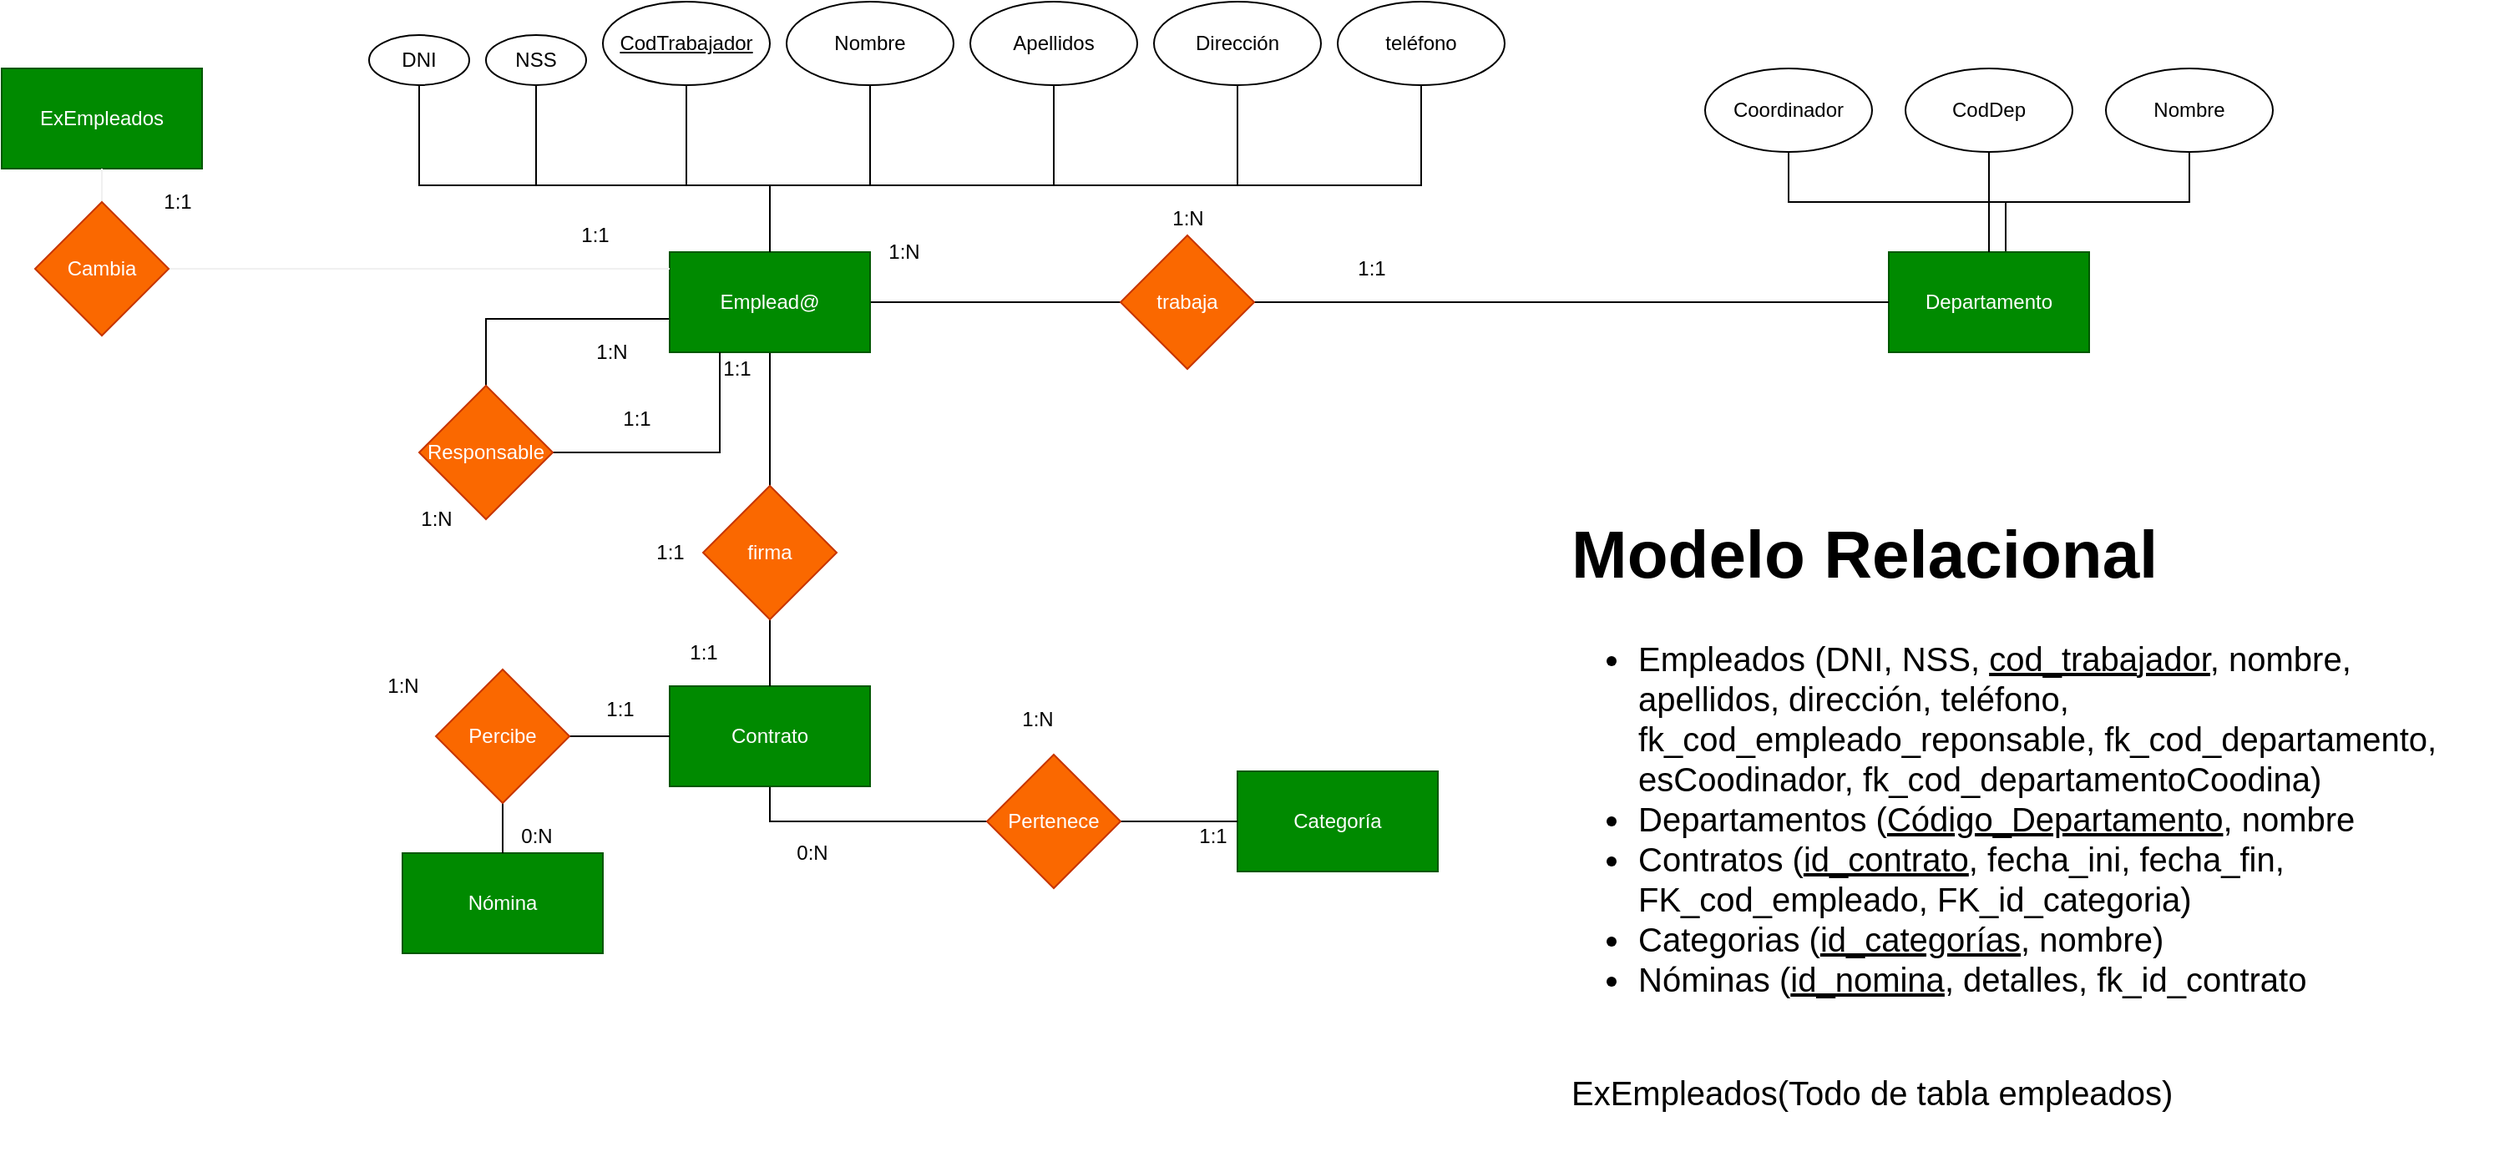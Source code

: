 <mxfile version="13.9.9" type="device"><diagram id="tZ72M_YG41W_KunTO1Na" name="Página-1"><mxGraphModel dx="2032" dy="1865" grid="1" gridSize="10" guides="1" tooltips="1" connect="1" arrows="1" fold="1" page="1" pageScale="1" pageWidth="827" pageHeight="1169" math="0" shadow="0"><root><mxCell id="0"/><mxCell id="1" parent="0"/><mxCell id="M_I3L9wxP3eHQN6zb4II-1" style="edgeStyle=orthogonalEdgeStyle;rounded=0;orthogonalLoop=1;jettySize=auto;html=1;exitX=0;exitY=0.5;exitDx=0;exitDy=0;endArrow=none;endFill=0;" edge="1" parent="1" source="M_I3L9wxP3eHQN6zb4II-4" target="M_I3L9wxP3eHQN6zb4II-27"><mxGeometry relative="1" as="geometry"><Array as="points"><mxPoint x="340" y="180"/><mxPoint x="230" y="180"/></Array></mxGeometry></mxCell><mxCell id="M_I3L9wxP3eHQN6zb4II-2" style="edgeStyle=orthogonalEdgeStyle;rounded=0;orthogonalLoop=1;jettySize=auto;html=1;exitX=1;exitY=0.5;exitDx=0;exitDy=0;endArrow=none;endFill=0;" edge="1" parent="1" source="M_I3L9wxP3eHQN6zb4II-4" target="M_I3L9wxP3eHQN6zb4II-29"><mxGeometry relative="1" as="geometry"/></mxCell><mxCell id="M_I3L9wxP3eHQN6zb4II-3" style="edgeStyle=orthogonalEdgeStyle;rounded=0;orthogonalLoop=1;jettySize=auto;html=1;exitX=0.5;exitY=1;exitDx=0;exitDy=0;endArrow=none;endFill=0;" edge="1" parent="1" source="M_I3L9wxP3eHQN6zb4II-4" target="M_I3L9wxP3eHQN6zb4II-33"><mxGeometry relative="1" as="geometry"><mxPoint x="400" y="280" as="targetPoint"/></mxGeometry></mxCell><mxCell id="M_I3L9wxP3eHQN6zb4II-4" value="Emplead@" style="rounded=0;whiteSpace=wrap;html=1;fillColor=#008a00;strokeColor=#005700;fontColor=#ffffff;" vertex="1" parent="1"><mxGeometry x="340" y="140" width="120" height="60" as="geometry"/></mxCell><mxCell id="M_I3L9wxP3eHQN6zb4II-5" style="edgeStyle=orthogonalEdgeStyle;rounded=0;orthogonalLoop=1;jettySize=auto;html=1;exitX=0.5;exitY=1;exitDx=0;exitDy=0;endArrow=none;endFill=0;" edge="1" parent="1" source="M_I3L9wxP3eHQN6zb4II-6" target="M_I3L9wxP3eHQN6zb4II-4"><mxGeometry relative="1" as="geometry"><Array as="points"><mxPoint x="190" y="100"/><mxPoint x="400" y="100"/></Array></mxGeometry></mxCell><mxCell id="M_I3L9wxP3eHQN6zb4II-6" value="DNI" style="ellipse;whiteSpace=wrap;html=1;" vertex="1" parent="1"><mxGeometry x="160" y="10" width="60" height="30" as="geometry"/></mxCell><mxCell id="M_I3L9wxP3eHQN6zb4II-7" style="edgeStyle=orthogonalEdgeStyle;rounded=0;orthogonalLoop=1;jettySize=auto;html=1;exitX=0.5;exitY=1;exitDx=0;exitDy=0;endArrow=none;endFill=0;" edge="1" parent="1" source="M_I3L9wxP3eHQN6zb4II-8" target="M_I3L9wxP3eHQN6zb4II-4"><mxGeometry relative="1" as="geometry"><Array as="points"><mxPoint x="260" y="100"/><mxPoint x="400" y="100"/></Array></mxGeometry></mxCell><mxCell id="M_I3L9wxP3eHQN6zb4II-8" value="NSS" style="ellipse;whiteSpace=wrap;html=1;" vertex="1" parent="1"><mxGeometry x="230" y="10" width="60" height="30" as="geometry"/></mxCell><mxCell id="M_I3L9wxP3eHQN6zb4II-9" style="edgeStyle=orthogonalEdgeStyle;rounded=0;orthogonalLoop=1;jettySize=auto;html=1;exitX=0.5;exitY=1;exitDx=0;exitDy=0;endArrow=none;endFill=0;" edge="1" parent="1" source="M_I3L9wxP3eHQN6zb4II-10" target="M_I3L9wxP3eHQN6zb4II-4"><mxGeometry relative="1" as="geometry"><Array as="points"><mxPoint x="350" y="100"/><mxPoint x="400" y="100"/></Array></mxGeometry></mxCell><mxCell id="M_I3L9wxP3eHQN6zb4II-10" value="&lt;u&gt;CodTrabajador&lt;/u&gt;" style="ellipse;whiteSpace=wrap;html=1;" vertex="1" parent="1"><mxGeometry x="300" y="-10" width="100" height="50" as="geometry"/></mxCell><mxCell id="M_I3L9wxP3eHQN6zb4II-11" style="edgeStyle=orthogonalEdgeStyle;rounded=0;orthogonalLoop=1;jettySize=auto;html=1;exitX=0.5;exitY=1;exitDx=0;exitDy=0;endArrow=none;endFill=0;" edge="1" parent="1" source="M_I3L9wxP3eHQN6zb4II-12" target="M_I3L9wxP3eHQN6zb4II-4"><mxGeometry relative="1" as="geometry"><Array as="points"><mxPoint x="460" y="100"/><mxPoint x="400" y="100"/></Array></mxGeometry></mxCell><mxCell id="M_I3L9wxP3eHQN6zb4II-12" value="Nombre" style="ellipse;whiteSpace=wrap;html=1;" vertex="1" parent="1"><mxGeometry x="410" y="-10" width="100" height="50" as="geometry"/></mxCell><mxCell id="M_I3L9wxP3eHQN6zb4II-13" style="edgeStyle=orthogonalEdgeStyle;rounded=0;orthogonalLoop=1;jettySize=auto;html=1;exitX=0.5;exitY=1;exitDx=0;exitDy=0;endArrow=none;endFill=0;" edge="1" parent="1" source="M_I3L9wxP3eHQN6zb4II-14" target="M_I3L9wxP3eHQN6zb4II-4"><mxGeometry relative="1" as="geometry"><Array as="points"><mxPoint x="570" y="100"/><mxPoint x="400" y="100"/></Array></mxGeometry></mxCell><mxCell id="M_I3L9wxP3eHQN6zb4II-14" value="Apellidos" style="ellipse;whiteSpace=wrap;html=1;" vertex="1" parent="1"><mxGeometry x="520" y="-10" width="100" height="50" as="geometry"/></mxCell><mxCell id="M_I3L9wxP3eHQN6zb4II-15" style="edgeStyle=orthogonalEdgeStyle;rounded=0;orthogonalLoop=1;jettySize=auto;html=1;exitX=0.5;exitY=1;exitDx=0;exitDy=0;endArrow=none;endFill=0;" edge="1" parent="1" source="M_I3L9wxP3eHQN6zb4II-16" target="M_I3L9wxP3eHQN6zb4II-4"><mxGeometry relative="1" as="geometry"><Array as="points"><mxPoint x="680" y="100"/><mxPoint x="400" y="100"/></Array></mxGeometry></mxCell><mxCell id="M_I3L9wxP3eHQN6zb4II-16" value="Dirección" style="ellipse;whiteSpace=wrap;html=1;" vertex="1" parent="1"><mxGeometry x="630" y="-10" width="100" height="50" as="geometry"/></mxCell><mxCell id="M_I3L9wxP3eHQN6zb4II-17" style="edgeStyle=orthogonalEdgeStyle;rounded=0;orthogonalLoop=1;jettySize=auto;html=1;exitX=0.5;exitY=1;exitDx=0;exitDy=0;endArrow=none;endFill=0;" edge="1" parent="1" source="M_I3L9wxP3eHQN6zb4II-18" target="M_I3L9wxP3eHQN6zb4II-4"><mxGeometry relative="1" as="geometry"><Array as="points"><mxPoint x="790" y="100"/><mxPoint x="400" y="100"/></Array></mxGeometry></mxCell><mxCell id="M_I3L9wxP3eHQN6zb4II-18" value="teléfono" style="ellipse;whiteSpace=wrap;html=1;" vertex="1" parent="1"><mxGeometry x="740" y="-10" width="100" height="50" as="geometry"/></mxCell><mxCell id="M_I3L9wxP3eHQN6zb4II-19" style="edgeStyle=orthogonalEdgeStyle;rounded=0;orthogonalLoop=1;jettySize=auto;html=1;endArrow=none;endFill=0;" edge="1" parent="1" source="M_I3L9wxP3eHQN6zb4II-21" target="M_I3L9wxP3eHQN6zb4II-57"><mxGeometry relative="1" as="geometry"><Array as="points"><mxPoint x="1140" y="110"/><mxPoint x="1010" y="110"/></Array></mxGeometry></mxCell><mxCell id="M_I3L9wxP3eHQN6zb4II-20" style="edgeStyle=orthogonalEdgeStyle;rounded=0;orthogonalLoop=1;jettySize=auto;html=1;endArrow=none;endFill=0;" edge="1" parent="1" source="M_I3L9wxP3eHQN6zb4II-21"><mxGeometry relative="1" as="geometry"><mxPoint x="1130" y="130" as="targetPoint"/></mxGeometry></mxCell><mxCell id="M_I3L9wxP3eHQN6zb4II-21" value="Departamento" style="rounded=0;whiteSpace=wrap;html=1;fillColor=#008a00;strokeColor=#005700;fontColor=#ffffff;" vertex="1" parent="1"><mxGeometry x="1070" y="140" width="120" height="60" as="geometry"/></mxCell><mxCell id="M_I3L9wxP3eHQN6zb4II-22" style="edgeStyle=orthogonalEdgeStyle;rounded=0;orthogonalLoop=1;jettySize=auto;html=1;exitX=0.5;exitY=1;exitDx=0;exitDy=0;endArrow=none;endFill=0;" edge="1" parent="1" source="M_I3L9wxP3eHQN6zb4II-23" target="M_I3L9wxP3eHQN6zb4II-21"><mxGeometry relative="1" as="geometry"/></mxCell><mxCell id="M_I3L9wxP3eHQN6zb4II-23" value="CodDep" style="ellipse;whiteSpace=wrap;html=1;" vertex="1" parent="1"><mxGeometry x="1080" y="30" width="100" height="50" as="geometry"/></mxCell><mxCell id="M_I3L9wxP3eHQN6zb4II-24" style="edgeStyle=orthogonalEdgeStyle;rounded=0;orthogonalLoop=1;jettySize=auto;html=1;exitX=0.5;exitY=1;exitDx=0;exitDy=0;endArrow=none;endFill=0;" edge="1" parent="1" source="M_I3L9wxP3eHQN6zb4II-25" target="M_I3L9wxP3eHQN6zb4II-21"><mxGeometry relative="1" as="geometry"/></mxCell><mxCell id="M_I3L9wxP3eHQN6zb4II-25" value="Nombre" style="ellipse;whiteSpace=wrap;html=1;" vertex="1" parent="1"><mxGeometry x="1200" y="30" width="100" height="50" as="geometry"/></mxCell><mxCell id="M_I3L9wxP3eHQN6zb4II-26" style="edgeStyle=orthogonalEdgeStyle;rounded=0;orthogonalLoop=1;jettySize=auto;html=1;exitX=1;exitY=0.5;exitDx=0;exitDy=0;entryX=0.25;entryY=1;entryDx=0;entryDy=0;endArrow=none;endFill=0;" edge="1" parent="1" source="M_I3L9wxP3eHQN6zb4II-27" target="M_I3L9wxP3eHQN6zb4II-4"><mxGeometry relative="1" as="geometry"/></mxCell><mxCell id="M_I3L9wxP3eHQN6zb4II-27" value="Responsable" style="rhombus;whiteSpace=wrap;html=1;fillColor=#fa6800;strokeColor=#C73500;fontColor=#ffffff;" vertex="1" parent="1"><mxGeometry x="190" y="220" width="80" height="80" as="geometry"/></mxCell><mxCell id="M_I3L9wxP3eHQN6zb4II-28" style="edgeStyle=orthogonalEdgeStyle;rounded=0;orthogonalLoop=1;jettySize=auto;html=1;exitX=1;exitY=0.5;exitDx=0;exitDy=0;entryX=0;entryY=0.5;entryDx=0;entryDy=0;endArrow=none;endFill=0;" edge="1" parent="1" source="M_I3L9wxP3eHQN6zb4II-29" target="M_I3L9wxP3eHQN6zb4II-21"><mxGeometry relative="1" as="geometry"/></mxCell><mxCell id="M_I3L9wxP3eHQN6zb4II-29" value="trabaja" style="rhombus;whiteSpace=wrap;html=1;fillColor=#fa6800;strokeColor=#C73500;fontColor=#ffffff;" vertex="1" parent="1"><mxGeometry x="610" y="130" width="80" height="80" as="geometry"/></mxCell><mxCell id="M_I3L9wxP3eHQN6zb4II-30" style="edgeStyle=orthogonalEdgeStyle;rounded=0;orthogonalLoop=1;jettySize=auto;html=1;exitX=0.5;exitY=1;exitDx=0;exitDy=0;endArrow=none;endFill=0;" edge="1" parent="1" source="M_I3L9wxP3eHQN6zb4II-31" target="M_I3L9wxP3eHQN6zb4II-36"><mxGeometry relative="1" as="geometry"/></mxCell><mxCell id="M_I3L9wxP3eHQN6zb4II-31" value="Contrato" style="rounded=0;whiteSpace=wrap;html=1;fillColor=#008a00;strokeColor=#005700;fontColor=#ffffff;" vertex="1" parent="1"><mxGeometry x="340" y="400" width="120" height="60" as="geometry"/></mxCell><mxCell id="M_I3L9wxP3eHQN6zb4II-32" style="edgeStyle=orthogonalEdgeStyle;rounded=0;orthogonalLoop=1;jettySize=auto;html=1;exitX=0.5;exitY=1;exitDx=0;exitDy=0;endArrow=none;endFill=0;" edge="1" parent="1" source="M_I3L9wxP3eHQN6zb4II-33" target="M_I3L9wxP3eHQN6zb4II-31"><mxGeometry relative="1" as="geometry"/></mxCell><mxCell id="M_I3L9wxP3eHQN6zb4II-33" value="firma" style="rhombus;whiteSpace=wrap;html=1;fillColor=#fa6800;strokeColor=#C73500;fontColor=#ffffff;" vertex="1" parent="1"><mxGeometry x="360" y="280" width="80" height="80" as="geometry"/></mxCell><mxCell id="M_I3L9wxP3eHQN6zb4II-34" value="Categoría" style="rounded=0;whiteSpace=wrap;html=1;fillColor=#008a00;strokeColor=#005700;fontColor=#ffffff;" vertex="1" parent="1"><mxGeometry x="680" y="451" width="120" height="60" as="geometry"/></mxCell><mxCell id="M_I3L9wxP3eHQN6zb4II-35" style="edgeStyle=orthogonalEdgeStyle;rounded=0;orthogonalLoop=1;jettySize=auto;html=1;exitX=1;exitY=0.5;exitDx=0;exitDy=0;fontSize=20;endArrow=none;endFill=0;" edge="1" parent="1" source="M_I3L9wxP3eHQN6zb4II-36" target="M_I3L9wxP3eHQN6zb4II-34"><mxGeometry relative="1" as="geometry"/></mxCell><mxCell id="M_I3L9wxP3eHQN6zb4II-36" value="Pertenece" style="rhombus;whiteSpace=wrap;html=1;fillColor=#fa6800;strokeColor=#C73500;fontColor=#ffffff;" vertex="1" parent="1"><mxGeometry x="530" y="441" width="80" height="80" as="geometry"/></mxCell><mxCell id="M_I3L9wxP3eHQN6zb4II-37" value="Nómina" style="rounded=0;whiteSpace=wrap;html=1;fillColor=#008a00;strokeColor=#005700;fontColor=#ffffff;" vertex="1" parent="1"><mxGeometry x="180" y="500" width="120" height="60" as="geometry"/></mxCell><mxCell id="M_I3L9wxP3eHQN6zb4II-38" style="edgeStyle=orthogonalEdgeStyle;rounded=0;orthogonalLoop=1;jettySize=auto;html=1;exitX=0.5;exitY=1;exitDx=0;exitDy=0;endArrow=none;endFill=0;" edge="1" parent="1" source="M_I3L9wxP3eHQN6zb4II-40" target="M_I3L9wxP3eHQN6zb4II-37"><mxGeometry relative="1" as="geometry"/></mxCell><mxCell id="M_I3L9wxP3eHQN6zb4II-39" style="edgeStyle=orthogonalEdgeStyle;rounded=0;orthogonalLoop=1;jettySize=auto;html=1;exitX=1;exitY=0.5;exitDx=0;exitDy=0;endArrow=none;endFill=0;" edge="1" parent="1" source="M_I3L9wxP3eHQN6zb4II-40" target="M_I3L9wxP3eHQN6zb4II-31"><mxGeometry relative="1" as="geometry"/></mxCell><mxCell id="M_I3L9wxP3eHQN6zb4II-40" value="Percibe" style="rhombus;whiteSpace=wrap;html=1;fillColor=#fa6800;strokeColor=#C73500;fontColor=#ffffff;" vertex="1" parent="1"><mxGeometry x="200" y="390" width="80" height="80" as="geometry"/></mxCell><mxCell id="M_I3L9wxP3eHQN6zb4II-41" value="1:1" style="text;html=1;align=center;verticalAlign=middle;resizable=0;points=[];autosize=1;strokeColor=none;fillColor=none;" vertex="1" parent="1"><mxGeometry x="745" y="140" width="30" height="20" as="geometry"/></mxCell><mxCell id="M_I3L9wxP3eHQN6zb4II-42" value="1:N" style="text;html=1;align=center;verticalAlign=middle;resizable=0;points=[];autosize=1;strokeColor=none;fillColor=none;" vertex="1" parent="1"><mxGeometry x="465" y="130" width="30" height="20" as="geometry"/></mxCell><mxCell id="M_I3L9wxP3eHQN6zb4II-43" value="1:N" style="text;html=1;align=center;verticalAlign=middle;resizable=0;points=[];autosize=1;strokeColor=none;fillColor=none;" vertex="1" parent="1"><mxGeometry x="635" y="110" width="30" height="20" as="geometry"/></mxCell><mxCell id="M_I3L9wxP3eHQN6zb4II-44" value="1:N" style="text;html=1;align=center;verticalAlign=middle;resizable=0;points=[];autosize=1;strokeColor=none;fillColor=none;" vertex="1" parent="1"><mxGeometry x="290" y="190" width="30" height="20" as="geometry"/></mxCell><mxCell id="M_I3L9wxP3eHQN6zb4II-45" value="1:1" style="text;html=1;align=center;verticalAlign=middle;resizable=0;points=[];autosize=1;strokeColor=none;fillColor=none;" vertex="1" parent="1"><mxGeometry x="305" y="230" width="30" height="20" as="geometry"/></mxCell><mxCell id="M_I3L9wxP3eHQN6zb4II-46" value="1:1" style="text;html=1;align=center;verticalAlign=middle;resizable=0;points=[];autosize=1;strokeColor=none;fillColor=none;" vertex="1" parent="1"><mxGeometry x="365" y="200" width="30" height="20" as="geometry"/></mxCell><mxCell id="M_I3L9wxP3eHQN6zb4II-47" value="1:1" style="text;html=1;align=center;verticalAlign=middle;resizable=0;points=[];autosize=1;strokeColor=none;fillColor=none;" vertex="1" parent="1"><mxGeometry x="345" y="370" width="30" height="20" as="geometry"/></mxCell><mxCell id="M_I3L9wxP3eHQN6zb4II-48" value="1:1" style="text;html=1;align=center;verticalAlign=middle;resizable=0;points=[];autosize=1;strokeColor=none;fillColor=none;" vertex="1" parent="1"><mxGeometry x="325" y="310" width="30" height="20" as="geometry"/></mxCell><mxCell id="M_I3L9wxP3eHQN6zb4II-49" value="0:N" style="text;html=1;align=center;verticalAlign=middle;resizable=0;points=[];autosize=1;strokeColor=none;fillColor=none;" vertex="1" parent="1"><mxGeometry x="410" y="490" width="30" height="20" as="geometry"/></mxCell><mxCell id="M_I3L9wxP3eHQN6zb4II-50" value="1:1" style="text;html=1;align=center;verticalAlign=middle;resizable=0;points=[];autosize=1;strokeColor=none;fillColor=none;" vertex="1" parent="1"><mxGeometry x="650" y="480" width="30" height="20" as="geometry"/></mxCell><mxCell id="M_I3L9wxP3eHQN6zb4II-51" value="1:1" style="text;html=1;align=center;verticalAlign=middle;resizable=0;points=[];autosize=1;strokeColor=none;fillColor=none;" vertex="1" parent="1"><mxGeometry x="295" y="404" width="30" height="20" as="geometry"/></mxCell><mxCell id="M_I3L9wxP3eHQN6zb4II-52" value="0:N" style="text;html=1;align=center;verticalAlign=middle;resizable=0;points=[];autosize=1;strokeColor=none;fillColor=none;" vertex="1" parent="1"><mxGeometry x="245" y="480" width="30" height="20" as="geometry"/></mxCell><mxCell id="M_I3L9wxP3eHQN6zb4II-53" value="1:N" style="text;html=1;align=center;verticalAlign=middle;resizable=0;points=[];autosize=1;strokeColor=none;fillColor=none;" vertex="1" parent="1"><mxGeometry x="545" y="410" width="30" height="20" as="geometry"/></mxCell><mxCell id="M_I3L9wxP3eHQN6zb4II-54" value="1:N" style="text;html=1;align=center;verticalAlign=middle;resizable=0;points=[];autosize=1;strokeColor=none;fillColor=none;" vertex="1" parent="1"><mxGeometry x="165" y="390" width="30" height="20" as="geometry"/></mxCell><mxCell id="M_I3L9wxP3eHQN6zb4II-55" value="1:N" style="text;html=1;align=center;verticalAlign=middle;resizable=0;points=[];autosize=1;strokeColor=none;fillColor=none;" vertex="1" parent="1"><mxGeometry x="185" y="290" width="30" height="20" as="geometry"/></mxCell><mxCell id="M_I3L9wxP3eHQN6zb4II-56" value="&lt;h1&gt;Modelo Relacional&lt;/h1&gt;&lt;p&gt;&lt;/p&gt;&lt;ul&gt;&lt;li&gt;Empleados (DNI, NSS, &lt;u&gt;cod_trabajador&lt;/u&gt;, nombre, apellidos, dirección, teléfono, fk_cod_empleado_reponsable, fk_cod_departamento, esCoodinador, fk_cod_departamentoCoodina)&lt;/li&gt;&lt;li&gt;Departamentos (&lt;u&gt;Código_Departamento&lt;/u&gt;, nombre&lt;/li&gt;&lt;li&gt;Contratos (&lt;u&gt;id_contrato&lt;/u&gt;, fecha_ini, fecha_fin, FK_cod_empleado, FK_id_categoria)&lt;/li&gt;&lt;li&gt;Categorias (&lt;u&gt;id_categorías&lt;/u&gt;, nombre)&lt;/li&gt;&lt;li&gt;Nóminas (&lt;u&gt;id_nomina&lt;/u&gt;, detalles, fk_id_contrato&lt;/li&gt;&lt;/ul&gt;&lt;div&gt;&lt;br&gt;&lt;/div&gt;&lt;div&gt;ExEmpleados(Todo de tabla empleados)&lt;/div&gt;&lt;p&gt;&lt;/p&gt;" style="text;html=1;strokeColor=none;fillColor=none;spacing=5;spacingTop=-20;whiteSpace=wrap;overflow=hidden;rounded=0;fontSize=20;" vertex="1" parent="1"><mxGeometry x="875" y="280" width="560" height="410" as="geometry"/></mxCell><mxCell id="M_I3L9wxP3eHQN6zb4II-57" value="Coordinador" style="ellipse;whiteSpace=wrap;html=1;" vertex="1" parent="1"><mxGeometry x="960" y="30" width="100" height="50" as="geometry"/></mxCell><mxCell id="M_I3L9wxP3eHQN6zb4II-58" value="ExEmpleados" style="rounded=0;whiteSpace=wrap;html=1;fillColor=#008a00;strokeColor=#005700;fontColor=#ffffff;" vertex="1" parent="1"><mxGeometry x="-60" y="30" width="120" height="60" as="geometry"/></mxCell><mxCell id="M_I3L9wxP3eHQN6zb4II-62" style="edgeStyle=orthogonalEdgeStyle;rounded=0;orthogonalLoop=1;jettySize=auto;html=1;exitX=0.5;exitY=0;exitDx=0;exitDy=0;endArrow=none;endFill=0;strokeColor=#F0F0F0;" edge="1" parent="1" source="M_I3L9wxP3eHQN6zb4II-61" target="M_I3L9wxP3eHQN6zb4II-58"><mxGeometry relative="1" as="geometry"/></mxCell><mxCell id="M_I3L9wxP3eHQN6zb4II-63" style="edgeStyle=orthogonalEdgeStyle;rounded=0;orthogonalLoop=1;jettySize=auto;html=1;exitX=1;exitY=0.5;exitDx=0;exitDy=0;endArrow=none;endFill=0;strokeColor=#F0F0F0;" edge="1" parent="1" source="M_I3L9wxP3eHQN6zb4II-61" target="M_I3L9wxP3eHQN6zb4II-4"><mxGeometry relative="1" as="geometry"><Array as="points"><mxPoint x="200" y="150"/><mxPoint x="200" y="150"/></Array></mxGeometry></mxCell><mxCell id="M_I3L9wxP3eHQN6zb4II-61" value="Cambia" style="rhombus;whiteSpace=wrap;html=1;fillColor=#fa6800;strokeColor=#C73500;fontColor=#ffffff;" vertex="1" parent="1"><mxGeometry x="-40" y="110" width="80" height="80" as="geometry"/></mxCell><mxCell id="M_I3L9wxP3eHQN6zb4II-64" value="1:1" style="text;html=1;align=center;verticalAlign=middle;resizable=0;points=[];autosize=1;strokeColor=none;fillColor=none;" vertex="1" parent="1"><mxGeometry x="30" y="100" width="30" height="20" as="geometry"/></mxCell><mxCell id="M_I3L9wxP3eHQN6zb4II-65" value="1:1" style="text;html=1;align=center;verticalAlign=middle;resizable=0;points=[];autosize=1;strokeColor=none;fillColor=none;" vertex="1" parent="1"><mxGeometry x="280" y="120" width="30" height="20" as="geometry"/></mxCell></root></mxGraphModel></diagram></mxfile>
